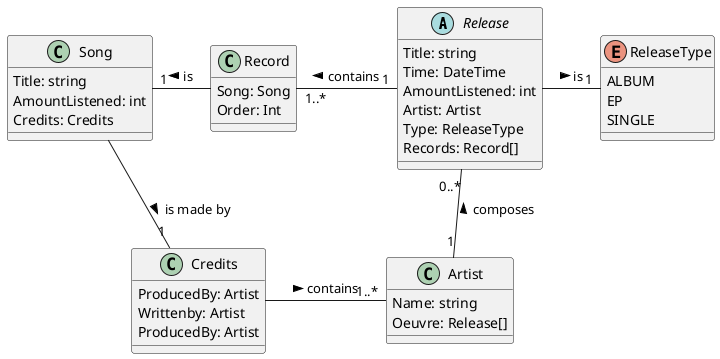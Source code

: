 @startuml library-class-diagram

'Declarations
abstract class Release {
  Title: string
  Time: DateTime
  AmountListened: int
  Artist: Artist
  Type: ReleaseType
  Records: Record[]
}

class Record {
  Song: Song
  Order: Int
}

enum ReleaseType {
  ALBUM
  EP
  SINGLE
}

class Song {
  Title: string
  AmountListened: int
  Credits: Credits
}

class Artist {
  Name: string
  Oeuvre: Release[]
}

class Credits {
  ProducedBy: Artist
  Writtenby: Artist
  ProducedBy: Artist
}

'Connections
Release "1" -left- "1..*" Record : contains >
Release -right- "1" ReleaseType : is >
Artist "1" -left- "0..*" Release : composes >
Record -left- "1" Song : is >  
Song -down- "1" Credits : is made by >
Credits -right- "1..*" Artist : contains >

@enduml